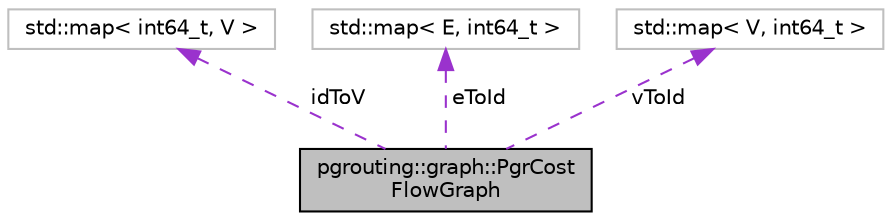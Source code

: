digraph "pgrouting::graph::PgrCostFlowGraph"
{
  edge [fontname="Helvetica",fontsize="10",labelfontname="Helvetica",labelfontsize="10"];
  node [fontname="Helvetica",fontsize="10",shape=record];
  Node1 [label="pgrouting::graph::PgrCost\lFlowGraph",height=0.2,width=0.4,color="black", fillcolor="grey75", style="filled", fontcolor="black"];
  Node2 -> Node1 [dir="back",color="darkorchid3",fontsize="10",style="dashed",label=" idToV" ,fontname="Helvetica"];
  Node2 [label="std::map\< int64_t, V \>",height=0.2,width=0.4,color="grey75", fillcolor="white", style="filled"];
  Node3 -> Node1 [dir="back",color="darkorchid3",fontsize="10",style="dashed",label=" eToId" ,fontname="Helvetica"];
  Node3 [label="std::map\< E, int64_t \>",height=0.2,width=0.4,color="grey75", fillcolor="white", style="filled"];
  Node4 -> Node1 [dir="back",color="darkorchid3",fontsize="10",style="dashed",label=" vToId" ,fontname="Helvetica"];
  Node4 [label="std::map\< V, int64_t \>",height=0.2,width=0.4,color="grey75", fillcolor="white", style="filled"];
}
